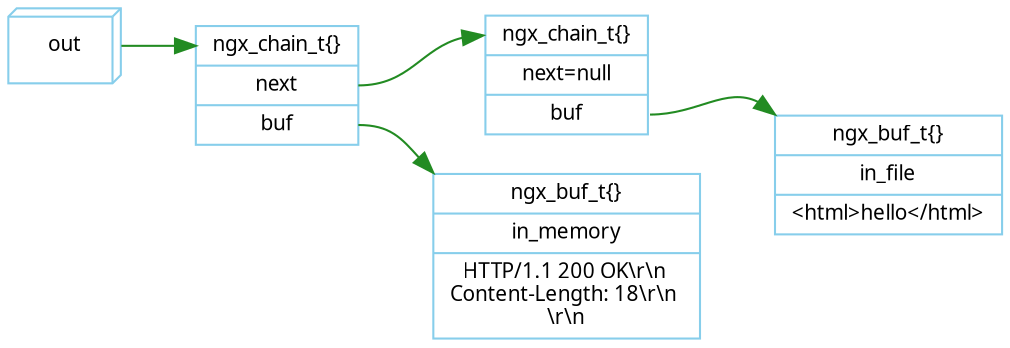 digraph ngx_out_chain {
   rankdir=LR;
   node [shape=record, color=skyblue, fontname="Verdana", fontsize=10];
   edge [color=forestgreen, fontname="Verdana", fontsize=10];

   out [shape=box3d];
   ngx_chain_t_1 [label="<head>ngx_chain_t\{\}|<next>next|<buf>buf"];
   ngx_chain_t_2 [label="<head>ngx_chain_t\{\}|<next>next=null|<buf>buf"];

   ngx_buf_t_1 [label="ngx_buf_t\{\}|in_memory|HTTP/1.1 200 OK\\r\\n \nContent-Length: 18\\r\\n \n\\r\\n"];
   ngx_buf_t_2 [label="ngx_buf_t\{\}|in_file|\<html\>hello\</html\>"];

   out -> ngx_chain_t_1:head;
   ngx_chain_t_1:next -> ngx_chain_t_2:head;

   ngx_chain_t_1:buf -> ngx_buf_t_1:nw;
   ngx_chain_t_2:buf -> ngx_buf_t_2:nw;
}